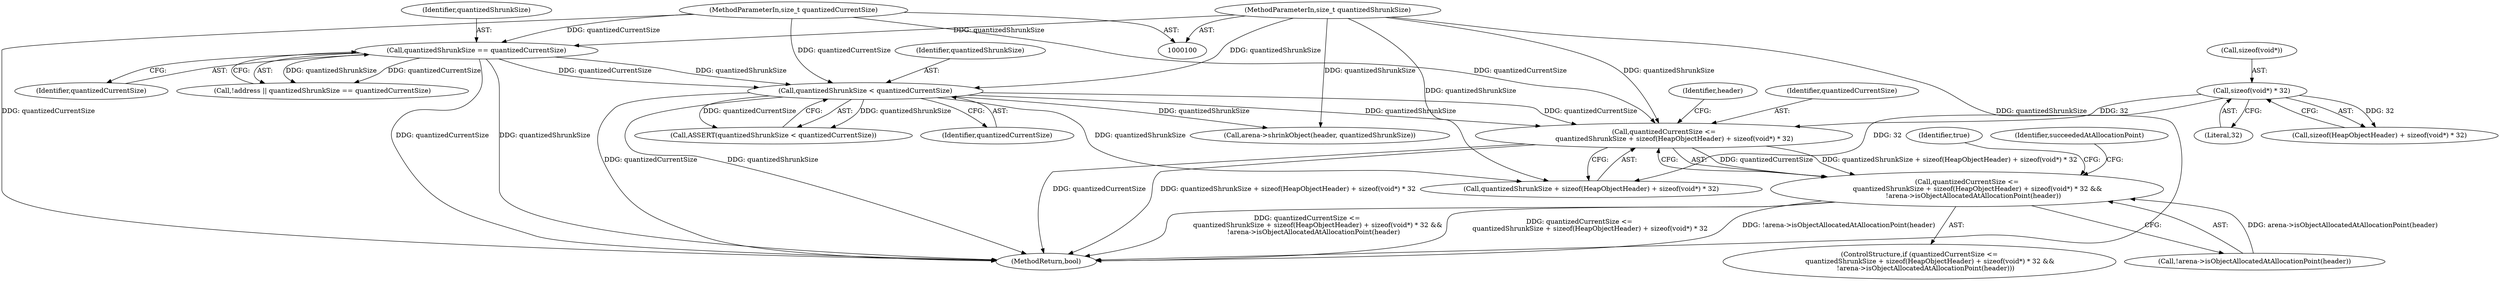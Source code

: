 digraph "0_Chrome_0749ec24fae74ec32d0567eef0e5ec43c84dbcb9_2@API" {
"1000158" [label="(Call,quantizedCurrentSize <=\n          quantizedShrunkSize + sizeof(HeapObjectHeader) + sizeof(void*) * 32)"];
"1000115" [label="(Call,quantizedShrunkSize < quantizedCurrentSize)"];
"1000109" [label="(Call,quantizedShrunkSize == quantizedCurrentSize)"];
"1000103" [label="(MethodParameterIn,size_t quantizedShrunkSize)"];
"1000102" [label="(MethodParameterIn,size_t quantizedCurrentSize)"];
"1000165" [label="(Call,sizeof(void*) * 32)"];
"1000157" [label="(Call,quantizedCurrentSize <=\n          quantizedShrunkSize + sizeof(HeapObjectHeader) + sizeof(void*) * 32 &&\n      !arena->isObjectAllocatedAtAllocationPoint(header))"];
"1000157" [label="(Call,quantizedCurrentSize <=\n          quantizedShrunkSize + sizeof(HeapObjectHeader) + sizeof(void*) * 32 &&\n      !arena->isObjectAllocatedAtAllocationPoint(header))"];
"1000162" [label="(Call,sizeof(HeapObjectHeader) + sizeof(void*) * 32)"];
"1000117" [label="(Identifier,quantizedCurrentSize)"];
"1000110" [label="(Identifier,quantizedShrunkSize)"];
"1000103" [label="(MethodParameterIn,size_t quantizedShrunkSize)"];
"1000168" [label="(Literal,32)"];
"1000115" [label="(Call,quantizedShrunkSize < quantizedCurrentSize)"];
"1000156" [label="(ControlStructure,if (quantizedCurrentSize <=\n          quantizedShrunkSize + sizeof(HeapObjectHeader) + sizeof(void*) * 32 &&\n      !arena->isObjectAllocatedAtAllocationPoint(header)))"];
"1000173" [label="(Identifier,true)"];
"1000186" [label="(MethodReturn,bool)"];
"1000176" [label="(Identifier,succeededAtAllocationPoint)"];
"1000177" [label="(Call,arena->shrinkObject(header, quantizedShrunkSize))"];
"1000160" [label="(Call,quantizedShrunkSize + sizeof(HeapObjectHeader) + sizeof(void*) * 32)"];
"1000111" [label="(Identifier,quantizedCurrentSize)"];
"1000169" [label="(Call,!arena->isObjectAllocatedAtAllocationPoint(header))"];
"1000106" [label="(Call,!address || quantizedShrunkSize == quantizedCurrentSize)"];
"1000165" [label="(Call,sizeof(void*) * 32)"];
"1000102" [label="(MethodParameterIn,size_t quantizedCurrentSize)"];
"1000158" [label="(Call,quantizedCurrentSize <=\n          quantizedShrunkSize + sizeof(HeapObjectHeader) + sizeof(void*) * 32)"];
"1000116" [label="(Identifier,quantizedShrunkSize)"];
"1000114" [label="(Call,ASSERT(quantizedShrunkSize < quantizedCurrentSize))"];
"1000171" [label="(Identifier,header)"];
"1000159" [label="(Identifier,quantizedCurrentSize)"];
"1000166" [label="(Call,sizeof(void*))"];
"1000109" [label="(Call,quantizedShrunkSize == quantizedCurrentSize)"];
"1000158" -> "1000157"  [label="AST: "];
"1000158" -> "1000160"  [label="CFG: "];
"1000159" -> "1000158"  [label="AST: "];
"1000160" -> "1000158"  [label="AST: "];
"1000171" -> "1000158"  [label="CFG: "];
"1000157" -> "1000158"  [label="CFG: "];
"1000158" -> "1000186"  [label="DDG: quantizedCurrentSize"];
"1000158" -> "1000186"  [label="DDG: quantizedShrunkSize + sizeof(HeapObjectHeader) + sizeof(void*) * 32"];
"1000158" -> "1000157"  [label="DDG: quantizedCurrentSize"];
"1000158" -> "1000157"  [label="DDG: quantizedShrunkSize + sizeof(HeapObjectHeader) + sizeof(void*) * 32"];
"1000115" -> "1000158"  [label="DDG: quantizedCurrentSize"];
"1000115" -> "1000158"  [label="DDG: quantizedShrunkSize"];
"1000102" -> "1000158"  [label="DDG: quantizedCurrentSize"];
"1000103" -> "1000158"  [label="DDG: quantizedShrunkSize"];
"1000165" -> "1000158"  [label="DDG: 32"];
"1000115" -> "1000114"  [label="AST: "];
"1000115" -> "1000117"  [label="CFG: "];
"1000116" -> "1000115"  [label="AST: "];
"1000117" -> "1000115"  [label="AST: "];
"1000114" -> "1000115"  [label="CFG: "];
"1000115" -> "1000186"  [label="DDG: quantizedCurrentSize"];
"1000115" -> "1000186"  [label="DDG: quantizedShrunkSize"];
"1000115" -> "1000114"  [label="DDG: quantizedShrunkSize"];
"1000115" -> "1000114"  [label="DDG: quantizedCurrentSize"];
"1000109" -> "1000115"  [label="DDG: quantizedShrunkSize"];
"1000109" -> "1000115"  [label="DDG: quantizedCurrentSize"];
"1000103" -> "1000115"  [label="DDG: quantizedShrunkSize"];
"1000102" -> "1000115"  [label="DDG: quantizedCurrentSize"];
"1000115" -> "1000160"  [label="DDG: quantizedShrunkSize"];
"1000115" -> "1000177"  [label="DDG: quantizedShrunkSize"];
"1000109" -> "1000106"  [label="AST: "];
"1000109" -> "1000111"  [label="CFG: "];
"1000110" -> "1000109"  [label="AST: "];
"1000111" -> "1000109"  [label="AST: "];
"1000106" -> "1000109"  [label="CFG: "];
"1000109" -> "1000186"  [label="DDG: quantizedShrunkSize"];
"1000109" -> "1000186"  [label="DDG: quantizedCurrentSize"];
"1000109" -> "1000106"  [label="DDG: quantizedShrunkSize"];
"1000109" -> "1000106"  [label="DDG: quantizedCurrentSize"];
"1000103" -> "1000109"  [label="DDG: quantizedShrunkSize"];
"1000102" -> "1000109"  [label="DDG: quantizedCurrentSize"];
"1000103" -> "1000100"  [label="AST: "];
"1000103" -> "1000186"  [label="DDG: quantizedShrunkSize"];
"1000103" -> "1000160"  [label="DDG: quantizedShrunkSize"];
"1000103" -> "1000177"  [label="DDG: quantizedShrunkSize"];
"1000102" -> "1000100"  [label="AST: "];
"1000102" -> "1000186"  [label="DDG: quantizedCurrentSize"];
"1000165" -> "1000162"  [label="AST: "];
"1000165" -> "1000168"  [label="CFG: "];
"1000166" -> "1000165"  [label="AST: "];
"1000168" -> "1000165"  [label="AST: "];
"1000162" -> "1000165"  [label="CFG: "];
"1000165" -> "1000160"  [label="DDG: 32"];
"1000165" -> "1000162"  [label="DDG: 32"];
"1000157" -> "1000156"  [label="AST: "];
"1000157" -> "1000169"  [label="CFG: "];
"1000169" -> "1000157"  [label="AST: "];
"1000173" -> "1000157"  [label="CFG: "];
"1000176" -> "1000157"  [label="CFG: "];
"1000157" -> "1000186"  [label="DDG: !arena->isObjectAllocatedAtAllocationPoint(header)"];
"1000157" -> "1000186"  [label="DDG: quantizedCurrentSize <=\n          quantizedShrunkSize + sizeof(HeapObjectHeader) + sizeof(void*) * 32 &&\n      !arena->isObjectAllocatedAtAllocationPoint(header)"];
"1000157" -> "1000186"  [label="DDG: quantizedCurrentSize <=\n          quantizedShrunkSize + sizeof(HeapObjectHeader) + sizeof(void*) * 32"];
"1000169" -> "1000157"  [label="DDG: arena->isObjectAllocatedAtAllocationPoint(header)"];
}
